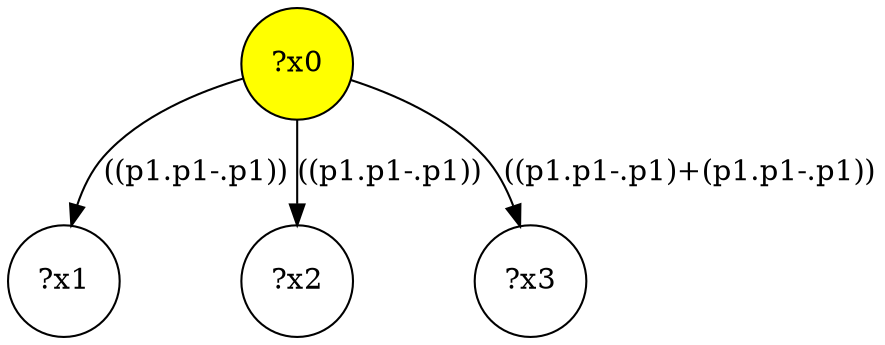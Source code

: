 digraph g {
	x0 [fillcolor="yellow", style="filled," shape=circle, label="?x0"];
	x1 [shape=circle, label="?x1"];
	x0 -> x1 [label="((p1.p1-.p1))"];
	x2 [shape=circle, label="?x2"];
	x0 -> x2 [label="((p1.p1-.p1))"];
	x3 [shape=circle, label="?x3"];
	x0 -> x3 [label="((p1.p1-.p1)+(p1.p1-.p1))"];
}
